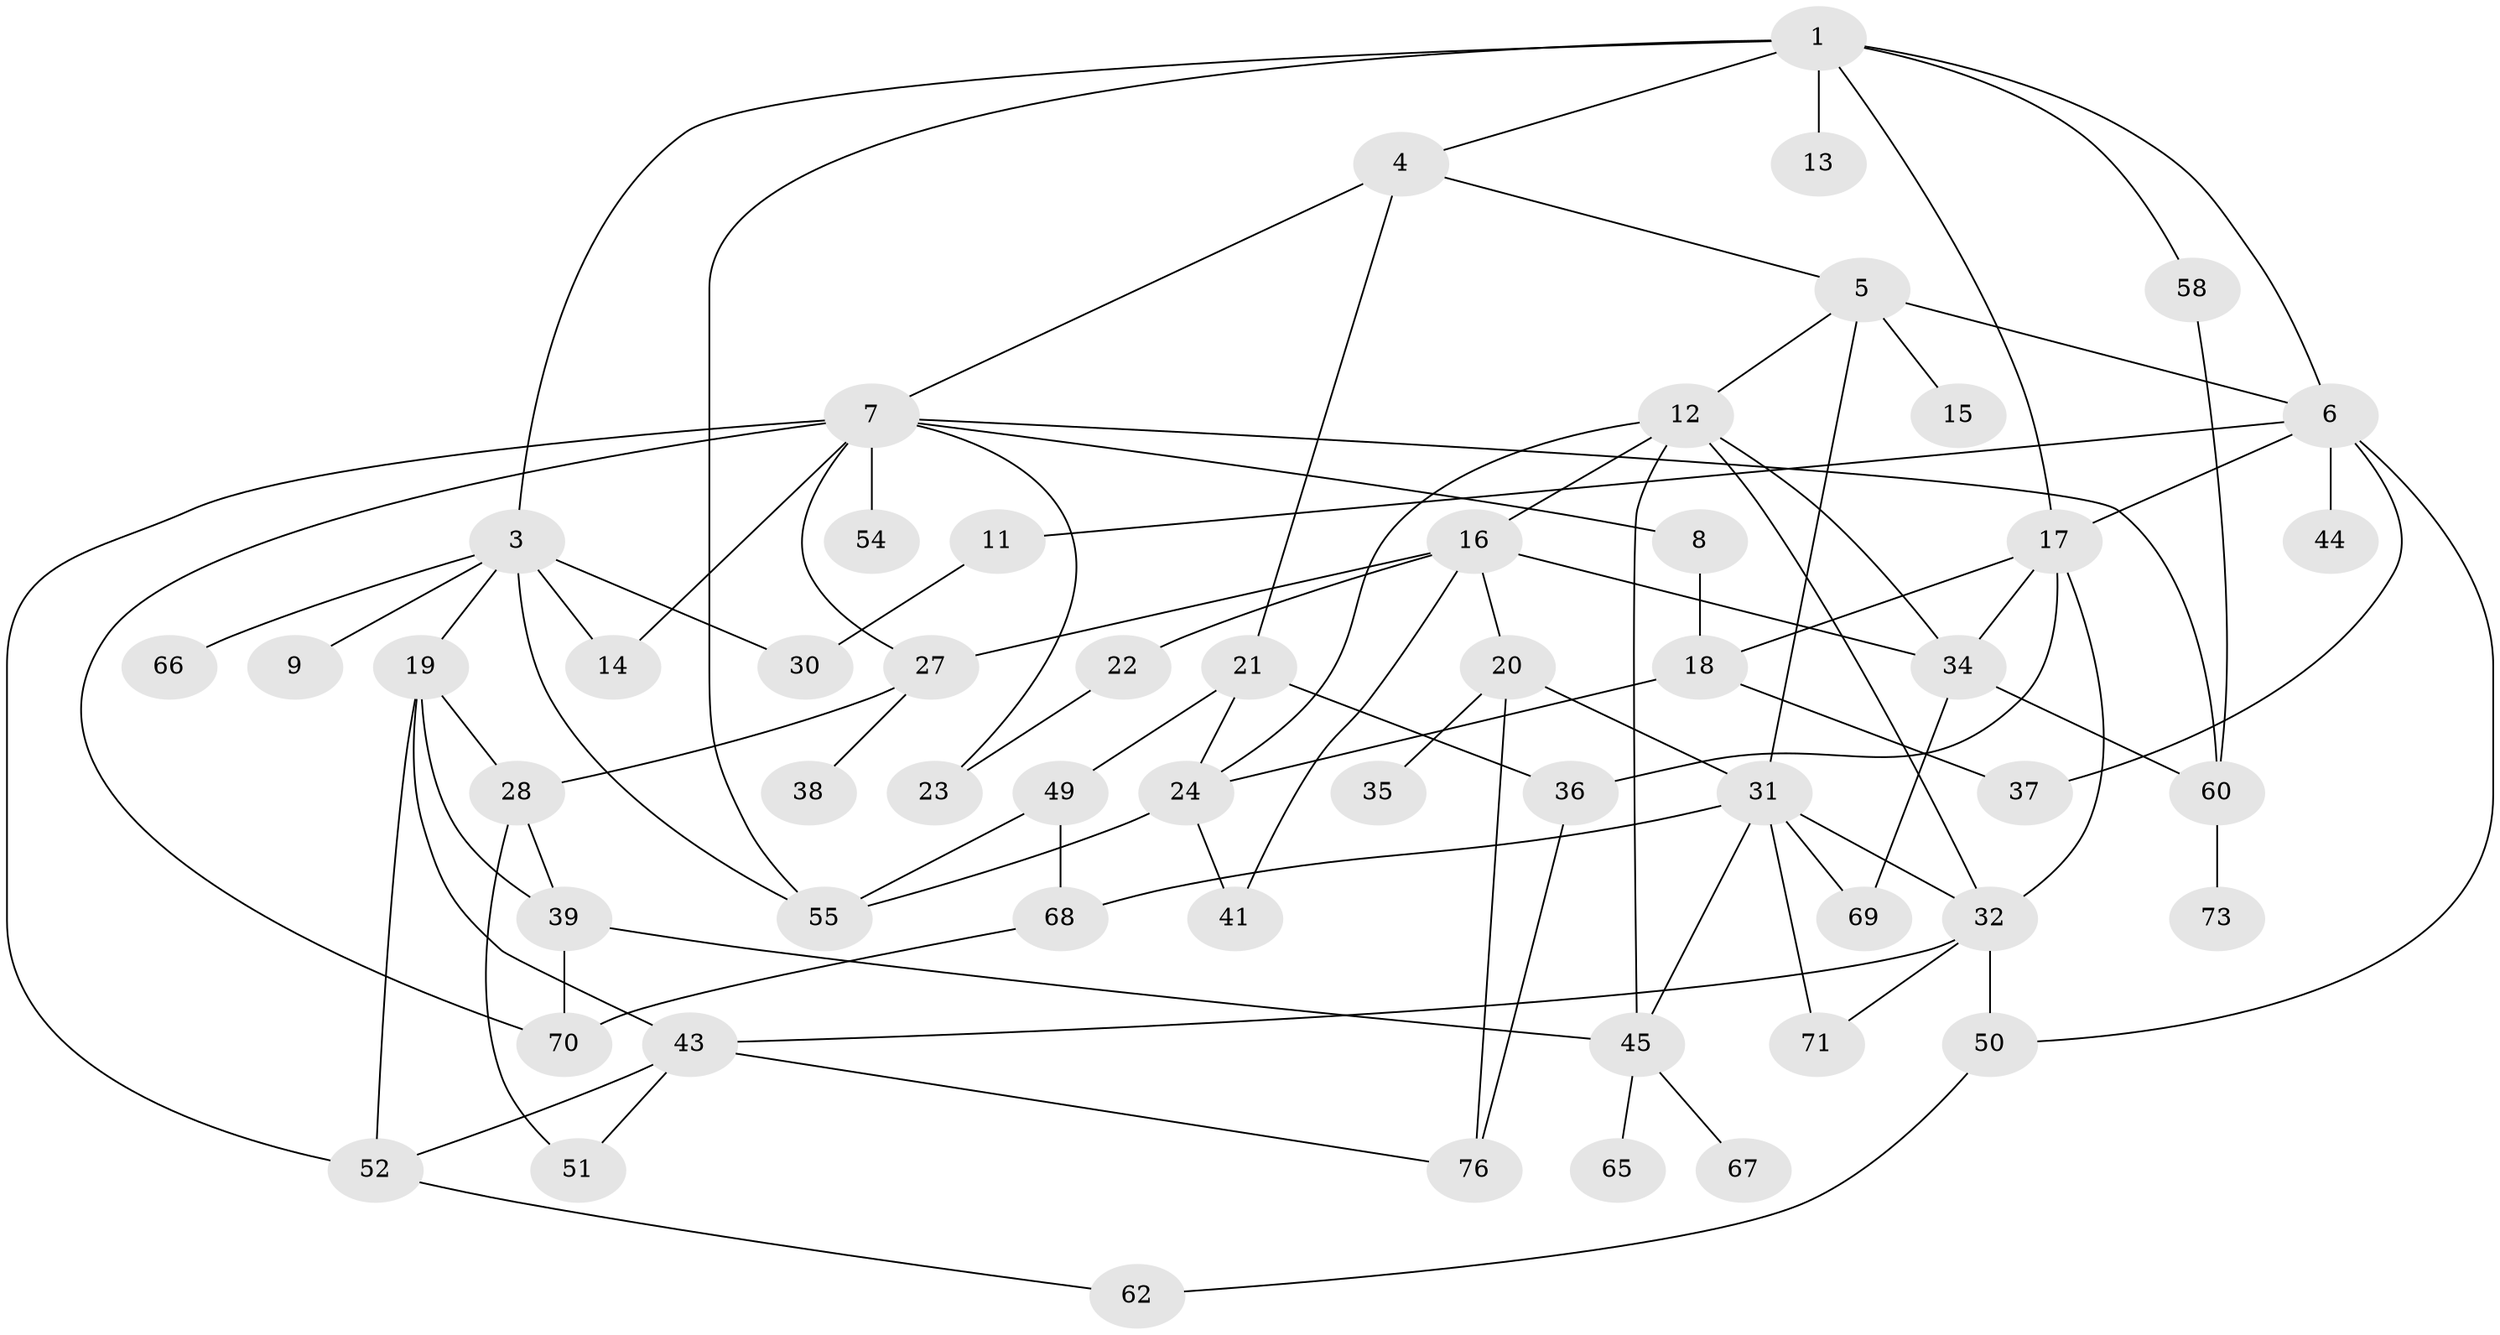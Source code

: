 // original degree distribution, {6: 0.06521739130434782, 4: 0.13043478260869565, 7: 0.021739130434782608, 5: 0.08695652173913043, 1: 0.17391304347826086, 2: 0.32608695652173914, 3: 0.1956521739130435}
// Generated by graph-tools (version 1.1) at 2025/17/03/04/25 18:17:10]
// undirected, 55 vertices, 93 edges
graph export_dot {
graph [start="1"]
  node [color=gray90,style=filled];
  1 [super="+2+25"];
  3;
  4;
  5;
  6 [super="+10"];
  7 [super="+59"];
  8 [super="+46"];
  9;
  11 [super="+42"];
  12 [super="+87"];
  13;
  14;
  15;
  16;
  17;
  18 [super="+88"];
  19 [super="+26+63"];
  20;
  21 [super="+91"];
  22;
  23;
  24 [super="+47+84"];
  27 [super="+40"];
  28 [super="+29"];
  30;
  31 [super="+64+33"];
  32 [super="+48+61"];
  34;
  35;
  36 [super="+57"];
  37;
  38;
  39;
  41;
  43;
  44 [super="+72"];
  45 [super="+56"];
  49;
  50 [super="+82"];
  51;
  52 [super="+53"];
  54;
  55 [super="+74"];
  58;
  60 [super="+80"];
  62;
  65;
  66;
  67;
  68;
  69 [super="+79"];
  70 [super="+85"];
  71 [super="+81"];
  73;
  76 [super="+90"];
  1 -- 3;
  1 -- 6;
  1 -- 17;
  1 -- 58;
  1 -- 4;
  1 -- 13;
  1 -- 55;
  3 -- 9;
  3 -- 14;
  3 -- 19;
  3 -- 30;
  3 -- 66;
  3 -- 55;
  4 -- 5;
  4 -- 7;
  4 -- 21;
  5 -- 12;
  5 -- 15;
  5 -- 31;
  5 -- 6;
  6 -- 11;
  6 -- 37;
  6 -- 17;
  6 -- 50;
  6 -- 44;
  7 -- 8 [weight=2];
  7 -- 27 [weight=2];
  7 -- 54;
  7 -- 52;
  7 -- 23;
  7 -- 70;
  7 -- 60;
  7 -- 14;
  8 -- 18;
  11 -- 30;
  12 -- 16;
  12 -- 32;
  12 -- 34;
  12 -- 45;
  12 -- 24;
  16 -- 20;
  16 -- 22;
  16 -- 34;
  16 -- 41;
  16 -- 27;
  17 -- 32;
  17 -- 34;
  17 -- 36;
  17 -- 18;
  18 -- 24;
  18 -- 37;
  19 -- 43;
  19 -- 52;
  19 -- 28;
  19 -- 39;
  20 -- 35;
  20 -- 76;
  20 -- 31;
  21 -- 24;
  21 -- 36 [weight=2];
  21 -- 49;
  22 -- 23;
  24 -- 41;
  24 -- 55;
  27 -- 38;
  27 -- 28;
  28 -- 51;
  28 -- 39;
  31 -- 71;
  31 -- 32;
  31 -- 45;
  31 -- 69;
  31 -- 68;
  32 -- 43;
  32 -- 50;
  32 -- 71;
  34 -- 69;
  34 -- 60 [weight=2];
  36 -- 76;
  39 -- 45;
  39 -- 70;
  43 -- 51;
  43 -- 76;
  43 -- 52;
  45 -- 65;
  45 -- 67;
  49 -- 55;
  49 -- 68;
  50 -- 62;
  52 -- 62;
  58 -- 60;
  60 -- 73;
  68 -- 70;
}
